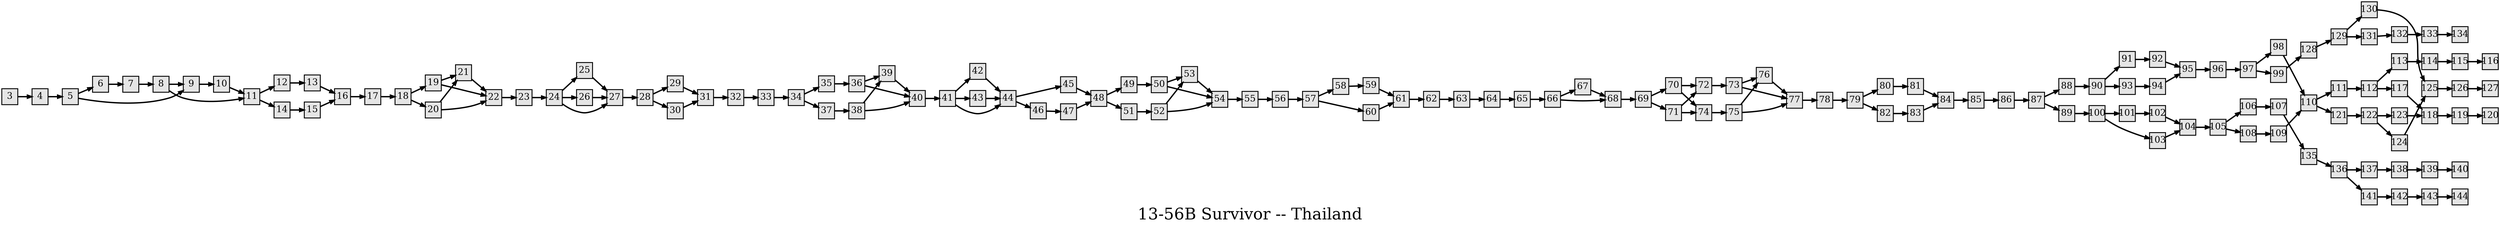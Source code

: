 digraph g{
  graph [ label="13-56B Survivor -- Thailand" rankdir=LR, ordering=out, fontsize=36, nodesep="0.35", ranksep="0.45"];
  node  [shape=rect, penwidth=2, fontsize=20, style=filled, fillcolor=grey90, margin="0,0", labelfloat=true, regular=true, fixedsize=true];
  edge  [labelfloat=true, penwidth=3, fontsize=12];
  // ---;
  // group  : Katz;
  // id     : 13-56B;
  // gbid   : 3164;
  // series : Survivor;
  // title  : Thailand;
  // author : Erica Pass;
  // credit:;
  // - name : Ryan Leach;
  // role : encoder;
  // date : 2017-08-17;
  // - name : Jeremy Douglass;
  // role : editor;
  // date : 2018-04-28;
  // render:;
  // - name   : small;
  // styles : gvStyles-small.txt;
  // engine : dot;
  // comment: >;
  
  // ---;
  
  // From | To | Label;
  
  3 -> 4;
  4 -> 5;
  5 -> 6;
  5 -> 9;
  6 -> 7;
  7 -> 8;
  8 -> 9;
  8 -> 11;
  9 -> 10;
  10 -> 11;
  11 -> 12;
  11 -> 14;
  12 -> 13;
  13 -> 16;
  14 -> 15;
  15 -> 16;
  16 -> 17;
  17 -> 18;
  18 -> 19;
  18 -> 20;
  19 -> 21;
  19 -> 22;
  20 -> 21;
  20 -> 22;
  21 -> 22;
  22 -> 23;
  23 -> 24;
  24 -> 25;
  24 -> 26;
  24 -> 27;
  25 -> 27;
  26 -> 27;
  27 -> 28;
  28 -> 29;
  28 -> 30;
  29 -> 31;
  30 -> 31;
  31 -> 32;
  32 -> 33;
  33 -> 34;
  34 -> 35;
  34 -> 37;
  35 -> 36;
  36 -> 39;
  36 -> 40;
  37 -> 38;
  38 -> 39;
  38 -> 40;
  39 -> 40;
  40 -> 41;
  41 -> 42;
  41 -> 43;
  41 -> 44;
  42 -> 44;
  43 -> 44;
  44 -> 45;
  44 -> 46;
  45 -> 48;
  46 -> 47;
  47 -> 48;
  48 -> 49;
  48 -> 51;
  49 -> 50;
  50 -> 53;
  50 -> 54;
  51 -> 52;
  52 -> 53;
  52 -> 54;
  53 -> 54;
  54 -> 55;
  55 -> 56;
  56 -> 57;
  57 -> 58;
  57 -> 60;
  58 -> 59;
  59 -> 61;
  60 -> 61;
  61 -> 62;
  62 -> 63;
  63 -> 64;
  64 -> 65;
  65 -> 66;
  66 -> 67;
  66 -> 68;
  67 -> 68;
  68 -> 69;
  69 -> 70;
  69 -> 71;
  70 -> 72;
  70 -> 74;
  71 -> 72;
  71 -> 74;
  72 -> 73;
  73 -> 76;
  73 -> 77;
  74 -> 75;
  75 -> 76;
  75 -> 77;
  76 -> 77;
  77 -> 78;
  78 -> 79;
  79 -> 80;
  79 -> 82;
  80 -> 81;
  81 -> 84;
  82 -> 83;
  83 -> 84;
  84 -> 85;
  85 -> 86;
  86 -> 87;
  87 -> 88;
  87 -> 89;
  88 -> 90;
  89 -> 100;
  90 -> 91;
  90 -> 93;
  91 -> 92;
  92 -> 95;
  93 -> 94;
  94 -> 95;
  95 -> 96;
  96 -> 97;
  97 -> 98;
  97 -> 99;
  98 -> 110;
  99 -> 128;
  100 -> 101;
  100 -> 103;
  101 -> 102;
  102 -> 104;
  103 -> 104;
  104 -> 105;
  105 -> 106;
  105 -> 108;
  106 -> 107;
  107 -> 135;
  108 -> 109;
  109 -> 110;
  110 -> 111;
  110 -> 121;
  111 -> 112;
  112 -> 113;
  112 -> 117;
  113 -> 114;
  114 -> 115;
  115 -> 116;
  117 -> 118;
  118 -> 119;
  119 -> 120;
  121 -> 122;
  122 -> 123;
  122 -> 124;
  123 -> 118;
  124 -> 125;
  125 -> 126;
  126 -> 127;
  128 -> 129;
  129 -> 130;
  129 -> 131;
  130 -> 125;
  131 -> 132;
  132 -> 133;
  133 -> 134;
  135 -> 136;
  136 -> 137;
  136 -> 141;
  137 -> 138;
  138 -> 139;
  139 -> 140;
  141 -> 142;
  142 -> 143;
  143 -> 144;
}

